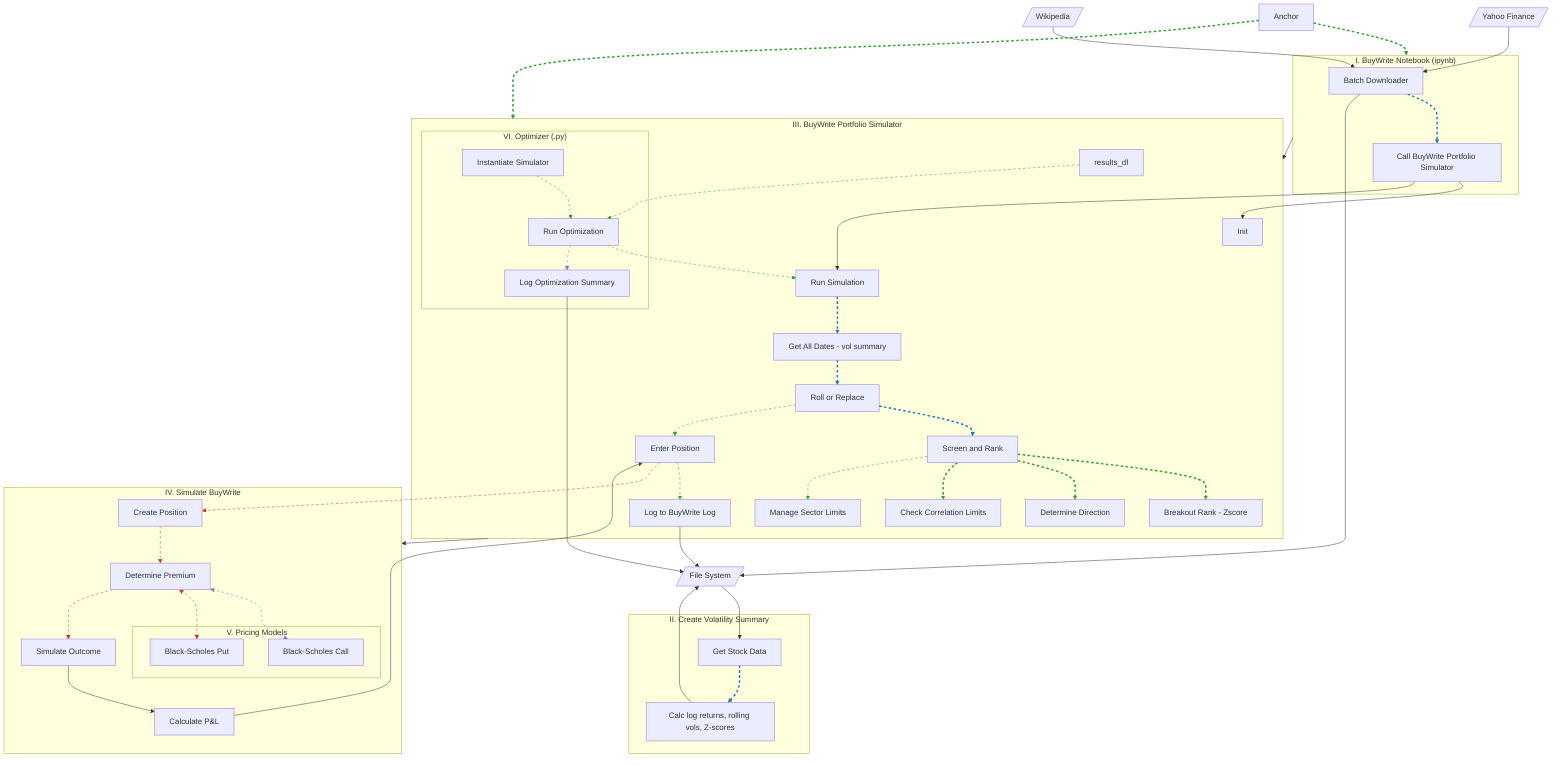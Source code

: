 flowchart TD

    %% Layout Anchor
    TOP[Anchor]
    TOP --> NB
    TOP --> SIM

    %% External Systems
    YF[/"Yahoo Finance"/]
    WP[/"Wikipedia"/]
    FS[/"File System"/]

    %% I. BuyWrite Notebook
    subgraph NB["I. BuyWrite Notebook (ipynb)"]
        BATCH[Batch Downloader]
        CALLSIM[Call BuyWrite Portfolio Simulator]
        BATCH --> CALLSIM
    end

    %% II. Create Volatility Summary
    subgraph VOLDF["II. Create Volatility Summary"]
        GETDATA[Get Stock Data]
        CALCS[Calc log returns, rolling vols, Z-scores]
        GETDATA --> CALCS
    end

    %% III. BuyWrite Portfolio Simulator
    subgraph SIM["III. BuyWrite Portfolio Simulator"]
        INIT[Init]
        RUN[Run Simulation]
        VOL[Get All Dates - vol summary]
        ROLL[Roll or Replace]
        SCREEN[Screen and Rank]
        ZSCORE[Breakout Rank - Zscore]
        DIR[Determine Direction]
        CORR[Check Correlation Limits]
        SECTOR[Manage Sector Limits]
        ENTER[Enter Position]
        LOG[Log to BuyWrite Log]
        RESULTS[results_df]

        subgraph OPTIM["VI. Optimizer (.py)"]
            INITOPT[Instantiate Simulator]
            RUNOPT[Run Optimization]
            SUMMARY[Log Optimization Summary]
        end

        %% Internal arrows
        RUN --> VOL --> ROLL
        ROLL --> SCREEN --> ZSCORE
        SCREEN --> DIR
        SCREEN --> CORR
        SCREEN --> SECTOR
        ROLL --> ENTER --> LOG

        INITOPT --> RUNOPT
        RUNOPT --> RUN
        RESULTS --> RUNOPT --> SUMMARY
    end

    %% IV. Simulate BuyWrite
    subgraph SIMULATE["IV. Simulate BuyWrite"]
        CREATE[Create Position]
        PREMIUM[Determine Premium]
        OUTCOME[Simulate Outcome]
        PNL[Calculate P&L]

        subgraph PRICING["V. Pricing Models"]
            CALLPRICE[Black-Scholes Call]
            PUTPRICE[Black-Scholes Put]
        end

        PREMIUM <--> CALLPRICE
        PREMIUM <--> PUTPRICE
    end

    ENTER --> CREATE
    CREATE --> PREMIUM --> OUTCOME --> PNL --> ENTER

    %% External Data Flow
    YF --> BATCH
    WP --> BATCH
    BATCH --> FS
    FS --> GETDATA
    CALCS --> FS
    CALLSIM --> INIT
    CALLSIM --> RUN
    LOG --> FS
    SUMMARY --> FS
    NB --> SIM
    SIM --> SIMULATE

    %% Arrow Styling
    linkStyle 0 stroke:#2ca02c,stroke-width:3px,stroke-dasharray:5,5
    linkStyle 1 stroke:#2ca02c,stroke-width:3px,stroke-dasharray:5,5

    %% DATA FLOW (Blue dotted)
    linkStyle 2 stroke:#1f77b4,stroke-width:3px,stroke-dasharray:5,5
    linkStyle 3 stroke:#1f77b4,stroke-width:3px,stroke-dasharray:5,5
    linkStyle 4 stroke:#1f77b4,stroke-width:3px,stroke-dasharray:5,5
    linkStyle 5 stroke:#1f77b4,stroke-width:3px,stroke-dasharray:5,5
    linkStyle 6 stroke:#1f77b4,stroke-width:3px,stroke-dasharray:5,5

    %% CONTROL FLOW (Green dotted)
    linkStyle 7 stroke:#2ca02c,stroke-width:3px,stroke-dasharray:5,5
    linkStyle 8 stroke:#2ca02c,stroke-width:3px,stroke-dasharray:5,5
    linkStyle 9 stroke:#2ca02c,stroke-width:3px,stroke-dasharray:5,5
    linkStyle 10 stroke:#2ca02c,stroke-dasharray:5,5
    linkStyle 11 stroke:#2ca02c,stroke-dasharray:5,5
    linkStyle 12 stroke:#2ca02c,stroke-dasharray:5,5
    linkStyle 13 stroke:#2ca02c,stroke-dasharray:5,5
    linkStyle 14 stroke:#2ca02c,stroke-dasharray:5,5
    linkStyle 15 stroke:#2ca02c,stroke-dasharray:5,5
    linkStyle 16 stroke:#9467bd,stroke-dasharray:5,5
    linkStyle 17 stroke:#9467bd,stroke-dasharray:5,5

    %% LOOP (Red dotted)
    linkStyle 18 stroke:#d62728,stroke-dasharray:5,5
    linkStyle 19 stroke:#d62728,stroke-dasharray:5,5
    linkStyle 20 stroke:#d62728,stroke-dasharray:5,5
    linkStyle 21 stroke:#d62728,stroke-dasharray:5,5